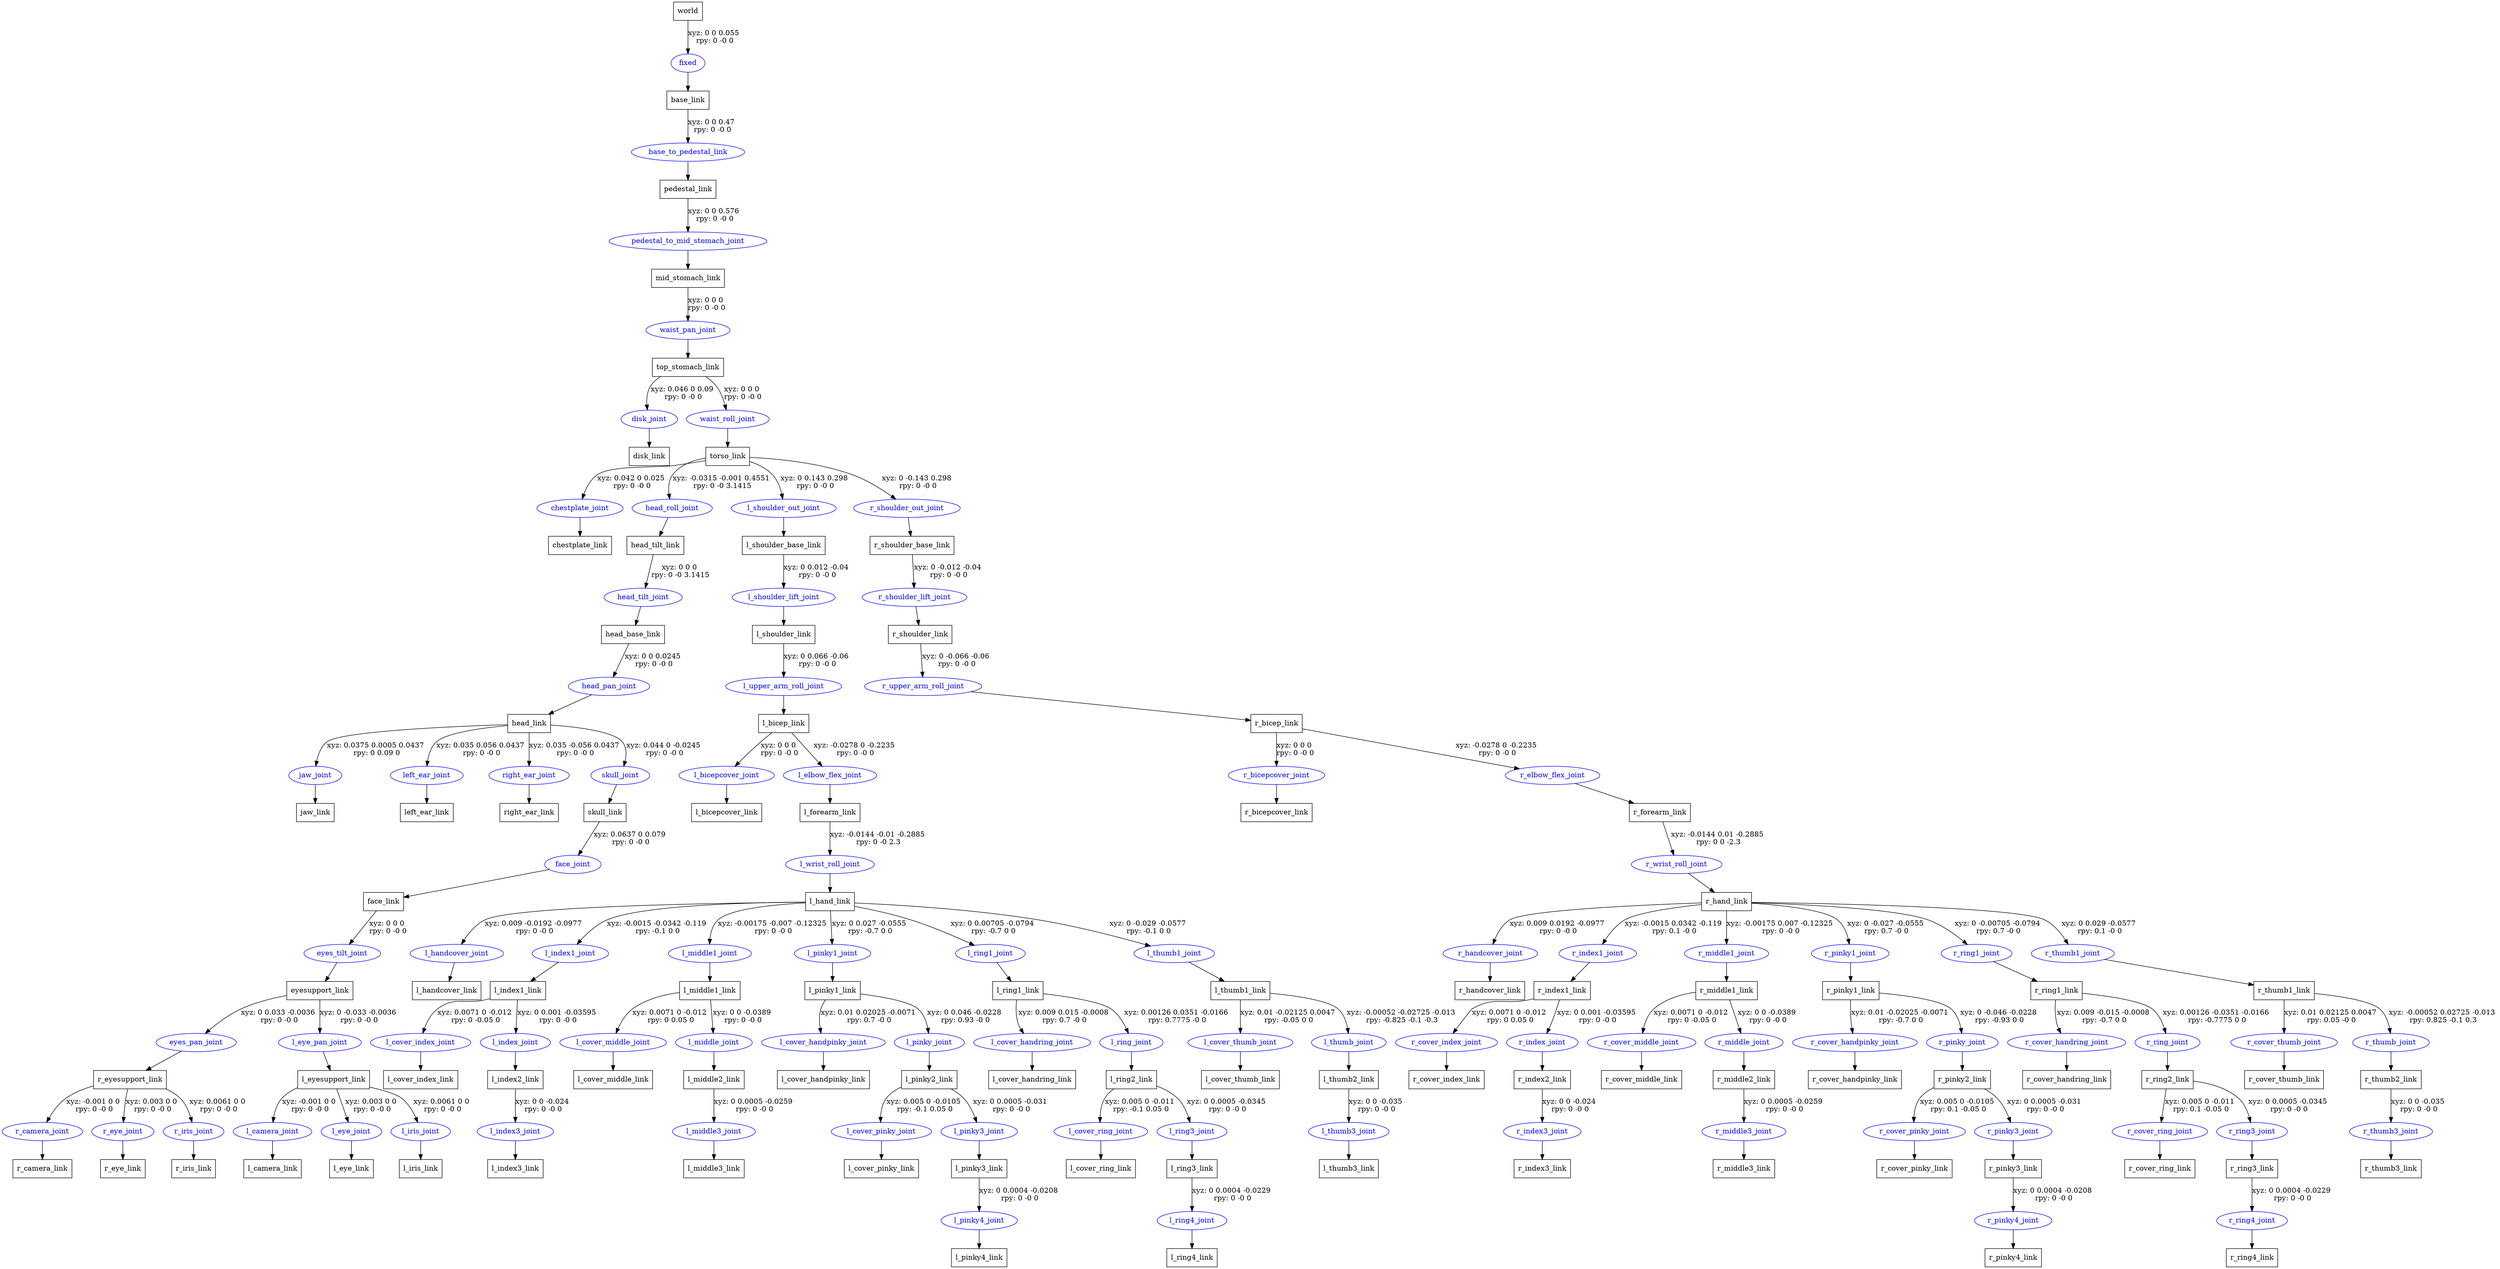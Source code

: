 digraph G {
node [shape=box];
"world" [label="world"];
"base_link" [label="base_link"];
"pedestal_link" [label="pedestal_link"];
"mid_stomach_link" [label="mid_stomach_link"];
"top_stomach_link" [label="top_stomach_link"];
"disk_link" [label="disk_link"];
"torso_link" [label="torso_link"];
"chestplate_link" [label="chestplate_link"];
"head_tilt_link" [label="head_tilt_link"];
"head_base_link" [label="head_base_link"];
"head_link" [label="head_link"];
"jaw_link" [label="jaw_link"];
"left_ear_link" [label="left_ear_link"];
"right_ear_link" [label="right_ear_link"];
"skull_link" [label="skull_link"];
"face_link" [label="face_link"];
"eyesupport_link" [label="eyesupport_link"];
"r_eyesupport_link" [label="r_eyesupport_link"];
"r_camera_link" [label="r_camera_link"];
"r_eye_link" [label="r_eye_link"];
"r_iris_link" [label="r_iris_link"];
"l_eyesupport_link" [label="l_eyesupport_link"];
"l_camera_link" [label="l_camera_link"];
"l_eye_link" [label="l_eye_link"];
"l_iris_link" [label="l_iris_link"];
"l_shoulder_base_link" [label="l_shoulder_base_link"];
"l_shoulder_link" [label="l_shoulder_link"];
"l_bicep_link" [label="l_bicep_link"];
"l_bicepcover_link" [label="l_bicepcover_link"];
"l_forearm_link" [label="l_forearm_link"];
"l_hand_link" [label="l_hand_link"];
"l_handcover_link" [label="l_handcover_link"];
"l_index1_link" [label="l_index1_link"];
"l_cover_index_link" [label="l_cover_index_link"];
"l_index2_link" [label="l_index2_link"];
"l_index3_link" [label="l_index3_link"];
"l_middle1_link" [label="l_middle1_link"];
"l_cover_middle_link" [label="l_cover_middle_link"];
"l_middle2_link" [label="l_middle2_link"];
"l_middle3_link" [label="l_middle3_link"];
"l_pinky1_link" [label="l_pinky1_link"];
"l_cover_handpinky_link" [label="l_cover_handpinky_link"];
"l_pinky2_link" [label="l_pinky2_link"];
"l_cover_pinky_link" [label="l_cover_pinky_link"];
"l_pinky3_link" [label="l_pinky3_link"];
"l_pinky4_link" [label="l_pinky4_link"];
"l_ring1_link" [label="l_ring1_link"];
"l_cover_handring_link" [label="l_cover_handring_link"];
"l_ring2_link" [label="l_ring2_link"];
"l_cover_ring_link" [label="l_cover_ring_link"];
"l_ring3_link" [label="l_ring3_link"];
"l_ring4_link" [label="l_ring4_link"];
"l_thumb1_link" [label="l_thumb1_link"];
"l_cover_thumb_link" [label="l_cover_thumb_link"];
"l_thumb2_link" [label="l_thumb2_link"];
"l_thumb3_link" [label="l_thumb3_link"];
"r_shoulder_base_link" [label="r_shoulder_base_link"];
"r_shoulder_link" [label="r_shoulder_link"];
"r_bicep_link" [label="r_bicep_link"];
"r_bicepcover_link" [label="r_bicepcover_link"];
"r_forearm_link" [label="r_forearm_link"];
"r_hand_link" [label="r_hand_link"];
"r_handcover_link" [label="r_handcover_link"];
"r_index1_link" [label="r_index1_link"];
"r_cover_index_link" [label="r_cover_index_link"];
"r_index2_link" [label="r_index2_link"];
"r_index3_link" [label="r_index3_link"];
"r_middle1_link" [label="r_middle1_link"];
"r_cover_middle_link" [label="r_cover_middle_link"];
"r_middle2_link" [label="r_middle2_link"];
"r_middle3_link" [label="r_middle3_link"];
"r_pinky1_link" [label="r_pinky1_link"];
"r_cover_handpinky_link" [label="r_cover_handpinky_link"];
"r_pinky2_link" [label="r_pinky2_link"];
"r_cover_pinky_link" [label="r_cover_pinky_link"];
"r_pinky3_link" [label="r_pinky3_link"];
"r_pinky4_link" [label="r_pinky4_link"];
"r_ring1_link" [label="r_ring1_link"];
"r_cover_handring_link" [label="r_cover_handring_link"];
"r_ring2_link" [label="r_ring2_link"];
"r_cover_ring_link" [label="r_cover_ring_link"];
"r_ring3_link" [label="r_ring3_link"];
"r_ring4_link" [label="r_ring4_link"];
"r_thumb1_link" [label="r_thumb1_link"];
"r_cover_thumb_link" [label="r_cover_thumb_link"];
"r_thumb2_link" [label="r_thumb2_link"];
"r_thumb3_link" [label="r_thumb3_link"];
node [shape=ellipse, color=blue, fontcolor=blue];
"world" -> "fixed" [label="xyz: 0 0 0.055 \nrpy: 0 -0 0"]
"fixed" -> "base_link"
"base_link" -> "base_to_pedestal_link" [label="xyz: 0 0 0.47 \nrpy: 0 -0 0"]
"base_to_pedestal_link" -> "pedestal_link"
"pedestal_link" -> "pedestal_to_mid_stomach_joint" [label="xyz: 0 0 0.576 \nrpy: 0 -0 0"]
"pedestal_to_mid_stomach_joint" -> "mid_stomach_link"
"mid_stomach_link" -> "waist_pan_joint" [label="xyz: 0 0 0 \nrpy: 0 -0 0"]
"waist_pan_joint" -> "top_stomach_link"
"top_stomach_link" -> "disk_joint" [label="xyz: 0.046 0 0.09 \nrpy: 0 -0 0"]
"disk_joint" -> "disk_link"
"top_stomach_link" -> "waist_roll_joint" [label="xyz: 0 0 0 \nrpy: 0 -0 0"]
"waist_roll_joint" -> "torso_link"
"torso_link" -> "chestplate_joint" [label="xyz: 0.042 0 0.025 \nrpy: 0 -0 0"]
"chestplate_joint" -> "chestplate_link"
"torso_link" -> "head_roll_joint" [label="xyz: -0.0315 -0.001 0.4551 \nrpy: 0 -0 3.1415"]
"head_roll_joint" -> "head_tilt_link"
"head_tilt_link" -> "head_tilt_joint" [label="xyz: 0 0 0 \nrpy: 0 -0 3.1415"]
"head_tilt_joint" -> "head_base_link"
"head_base_link" -> "head_pan_joint" [label="xyz: 0 0 0.0245 \nrpy: 0 -0 0"]
"head_pan_joint" -> "head_link"
"head_link" -> "jaw_joint" [label="xyz: 0.0375 0.0005 0.0437 \nrpy: 0 0.09 0"]
"jaw_joint" -> "jaw_link"
"head_link" -> "left_ear_joint" [label="xyz: 0.035 0.056 0.0437 \nrpy: 0 -0 0"]
"left_ear_joint" -> "left_ear_link"
"head_link" -> "right_ear_joint" [label="xyz: 0.035 -0.056 0.0437 \nrpy: 0 -0 0"]
"right_ear_joint" -> "right_ear_link"
"head_link" -> "skull_joint" [label="xyz: 0.044 0 -0.0245 \nrpy: 0 -0 0"]
"skull_joint" -> "skull_link"
"skull_link" -> "face_joint" [label="xyz: 0.0637 0 0.079 \nrpy: 0 -0 0"]
"face_joint" -> "face_link"
"face_link" -> "eyes_tilt_joint" [label="xyz: 0 0 0 \nrpy: 0 -0 0"]
"eyes_tilt_joint" -> "eyesupport_link"
"eyesupport_link" -> "eyes_pan_joint" [label="xyz: 0 0.033 -0.0036 \nrpy: 0 -0 0"]
"eyes_pan_joint" -> "r_eyesupport_link"
"r_eyesupport_link" -> "r_camera_joint" [label="xyz: -0.001 0 0 \nrpy: 0 -0 0"]
"r_camera_joint" -> "r_camera_link"
"r_eyesupport_link" -> "r_eye_joint" [label="xyz: 0.003 0 0 \nrpy: 0 -0 0"]
"r_eye_joint" -> "r_eye_link"
"r_eyesupport_link" -> "r_iris_joint" [label="xyz: 0.0061 0 0 \nrpy: 0 -0 0"]
"r_iris_joint" -> "r_iris_link"
"eyesupport_link" -> "l_eye_pan_joint" [label="xyz: 0 -0.033 -0.0036 \nrpy: 0 -0 0"]
"l_eye_pan_joint" -> "l_eyesupport_link"
"l_eyesupport_link" -> "l_camera_joint" [label="xyz: -0.001 0 0 \nrpy: 0 -0 0"]
"l_camera_joint" -> "l_camera_link"
"l_eyesupport_link" -> "l_eye_joint" [label="xyz: 0.003 0 0 \nrpy: 0 -0 0"]
"l_eye_joint" -> "l_eye_link"
"l_eyesupport_link" -> "l_iris_joint" [label="xyz: 0.0061 0 0 \nrpy: 0 -0 0"]
"l_iris_joint" -> "l_iris_link"
"torso_link" -> "l_shoulder_out_joint" [label="xyz: 0 0.143 0.298 \nrpy: 0 -0 0"]
"l_shoulder_out_joint" -> "l_shoulder_base_link"
"l_shoulder_base_link" -> "l_shoulder_lift_joint" [label="xyz: 0 0.012 -0.04 \nrpy: 0 -0 0"]
"l_shoulder_lift_joint" -> "l_shoulder_link"
"l_shoulder_link" -> "l_upper_arm_roll_joint" [label="xyz: 0 0.066 -0.06 \nrpy: 0 -0 0"]
"l_upper_arm_roll_joint" -> "l_bicep_link"
"l_bicep_link" -> "l_bicepcover_joint" [label="xyz: 0 0 0 \nrpy: 0 -0 0"]
"l_bicepcover_joint" -> "l_bicepcover_link"
"l_bicep_link" -> "l_elbow_flex_joint" [label="xyz: -0.0278 0 -0.2235 \nrpy: 0 -0 0"]
"l_elbow_flex_joint" -> "l_forearm_link"
"l_forearm_link" -> "l_wrist_roll_joint" [label="xyz: -0.0144 -0.01 -0.2885 \nrpy: 0 -0 2.3"]
"l_wrist_roll_joint" -> "l_hand_link"
"l_hand_link" -> "l_handcover_joint" [label="xyz: 0.009 -0.0192 -0.0977 \nrpy: 0 -0 0"]
"l_handcover_joint" -> "l_handcover_link"
"l_hand_link" -> "l_index1_joint" [label="xyz: -0.0015 -0.0342 -0.119 \nrpy: -0.1 0 0"]
"l_index1_joint" -> "l_index1_link"
"l_index1_link" -> "l_cover_index_joint" [label="xyz: 0.0071 0 -0.012 \nrpy: 0 -0.05 0"]
"l_cover_index_joint" -> "l_cover_index_link"
"l_index1_link" -> "l_index_joint" [label="xyz: 0 0.001 -0.03595 \nrpy: 0 -0 0"]
"l_index_joint" -> "l_index2_link"
"l_index2_link" -> "l_index3_joint" [label="xyz: 0 0 -0.024 \nrpy: 0 -0 0"]
"l_index3_joint" -> "l_index3_link"
"l_hand_link" -> "l_middle1_joint" [label="xyz: -0.00175 -0.007 -0.12325 \nrpy: 0 -0 0"]
"l_middle1_joint" -> "l_middle1_link"
"l_middle1_link" -> "l_cover_middle_joint" [label="xyz: 0.0071 0 -0.012 \nrpy: 0 0.05 0"]
"l_cover_middle_joint" -> "l_cover_middle_link"
"l_middle1_link" -> "l_middle_joint" [label="xyz: 0 0 -0.0389 \nrpy: 0 -0 0"]
"l_middle_joint" -> "l_middle2_link"
"l_middle2_link" -> "l_middle3_joint" [label="xyz: 0 0.0005 -0.0259 \nrpy: 0 -0 0"]
"l_middle3_joint" -> "l_middle3_link"
"l_hand_link" -> "l_pinky1_joint" [label="xyz: 0 0.027 -0.0555 \nrpy: -0.7 0 0"]
"l_pinky1_joint" -> "l_pinky1_link"
"l_pinky1_link" -> "l_cover_handpinky_joint" [label="xyz: 0.01 0.02025 -0.0071 \nrpy: 0.7 -0 0"]
"l_cover_handpinky_joint" -> "l_cover_handpinky_link"
"l_pinky1_link" -> "l_pinky_joint" [label="xyz: 0 0.046 -0.0228 \nrpy: 0.93 -0 0"]
"l_pinky_joint" -> "l_pinky2_link"
"l_pinky2_link" -> "l_cover_pinky_joint" [label="xyz: 0.005 0 -0.0105 \nrpy: -0.1 0.05 0"]
"l_cover_pinky_joint" -> "l_cover_pinky_link"
"l_pinky2_link" -> "l_pinky3_joint" [label="xyz: 0 0.0005 -0.031 \nrpy: 0 -0 0"]
"l_pinky3_joint" -> "l_pinky3_link"
"l_pinky3_link" -> "l_pinky4_joint" [label="xyz: 0 0.0004 -0.0208 \nrpy: 0 -0 0"]
"l_pinky4_joint" -> "l_pinky4_link"
"l_hand_link" -> "l_ring1_joint" [label="xyz: 0 0.00705 -0.0794 \nrpy: -0.7 0 0"]
"l_ring1_joint" -> "l_ring1_link"
"l_ring1_link" -> "l_cover_handring_joint" [label="xyz: 0.009 0.015 -0.0008 \nrpy: 0.7 -0 0"]
"l_cover_handring_joint" -> "l_cover_handring_link"
"l_ring1_link" -> "l_ring_joint" [label="xyz: 0.00126 0.0351 -0.0166 \nrpy: 0.7775 -0 0"]
"l_ring_joint" -> "l_ring2_link"
"l_ring2_link" -> "l_cover_ring_joint" [label="xyz: 0.005 0 -0.011 \nrpy: -0.1 0.05 0"]
"l_cover_ring_joint" -> "l_cover_ring_link"
"l_ring2_link" -> "l_ring3_joint" [label="xyz: 0 0.0005 -0.0345 \nrpy: 0 -0 0"]
"l_ring3_joint" -> "l_ring3_link"
"l_ring3_link" -> "l_ring4_joint" [label="xyz: 0 0.0004 -0.0229 \nrpy: 0 -0 0"]
"l_ring4_joint" -> "l_ring4_link"
"l_hand_link" -> "l_thumb1_joint" [label="xyz: 0 -0.029 -0.0577 \nrpy: -0.1 0 0"]
"l_thumb1_joint" -> "l_thumb1_link"
"l_thumb1_link" -> "l_cover_thumb_joint" [label="xyz: 0.01 -0.02125 0.0047 \nrpy: -0.05 0 0"]
"l_cover_thumb_joint" -> "l_cover_thumb_link"
"l_thumb1_link" -> "l_thumb_joint" [label="xyz: -0.00052 -0.02725 -0.013 \nrpy: -0.825 -0.1 -0.3"]
"l_thumb_joint" -> "l_thumb2_link"
"l_thumb2_link" -> "l_thumb3_joint" [label="xyz: 0 0 -0.035 \nrpy: 0 -0 0"]
"l_thumb3_joint" -> "l_thumb3_link"
"torso_link" -> "r_shoulder_out_joint" [label="xyz: 0 -0.143 0.298 \nrpy: 0 -0 0"]
"r_shoulder_out_joint" -> "r_shoulder_base_link"
"r_shoulder_base_link" -> "r_shoulder_lift_joint" [label="xyz: 0 -0.012 -0.04 \nrpy: 0 -0 0"]
"r_shoulder_lift_joint" -> "r_shoulder_link"
"r_shoulder_link" -> "r_upper_arm_roll_joint" [label="xyz: 0 -0.066 -0.06 \nrpy: 0 -0 0"]
"r_upper_arm_roll_joint" -> "r_bicep_link"
"r_bicep_link" -> "r_bicepcover_joint" [label="xyz: 0 0 0 \nrpy: 0 -0 0"]
"r_bicepcover_joint" -> "r_bicepcover_link"
"r_bicep_link" -> "r_elbow_flex_joint" [label="xyz: -0.0278 0 -0.2235 \nrpy: 0 -0 0"]
"r_elbow_flex_joint" -> "r_forearm_link"
"r_forearm_link" -> "r_wrist_roll_joint" [label="xyz: -0.0144 0.01 -0.2885 \nrpy: 0 0 -2.3"]
"r_wrist_roll_joint" -> "r_hand_link"
"r_hand_link" -> "r_handcover_joint" [label="xyz: 0.009 0.0192 -0.0977 \nrpy: 0 -0 0"]
"r_handcover_joint" -> "r_handcover_link"
"r_hand_link" -> "r_index1_joint" [label="xyz: -0.0015 0.0342 -0.119 \nrpy: 0.1 -0 0"]
"r_index1_joint" -> "r_index1_link"
"r_index1_link" -> "r_cover_index_joint" [label="xyz: 0.0071 0 -0.012 \nrpy: 0 0.05 0"]
"r_cover_index_joint" -> "r_cover_index_link"
"r_index1_link" -> "r_index_joint" [label="xyz: 0 0.001 -0.03595 \nrpy: 0 -0 0"]
"r_index_joint" -> "r_index2_link"
"r_index2_link" -> "r_index3_joint" [label="xyz: 0 0 -0.024 \nrpy: 0 -0 0"]
"r_index3_joint" -> "r_index3_link"
"r_hand_link" -> "r_middle1_joint" [label="xyz: -0.00175 0.007 -0.12325 \nrpy: 0 -0 0"]
"r_middle1_joint" -> "r_middle1_link"
"r_middle1_link" -> "r_cover_middle_joint" [label="xyz: 0.0071 0 -0.012 \nrpy: 0 -0.05 0"]
"r_cover_middle_joint" -> "r_cover_middle_link"
"r_middle1_link" -> "r_middle_joint" [label="xyz: 0 0 -0.0389 \nrpy: 0 -0 0"]
"r_middle_joint" -> "r_middle2_link"
"r_middle2_link" -> "r_middle3_joint" [label="xyz: 0 0.0005 -0.0259 \nrpy: 0 -0 0"]
"r_middle3_joint" -> "r_middle3_link"
"r_hand_link" -> "r_pinky1_joint" [label="xyz: 0 -0.027 -0.0555 \nrpy: 0.7 -0 0"]
"r_pinky1_joint" -> "r_pinky1_link"
"r_pinky1_link" -> "r_cover_handpinky_joint" [label="xyz: 0.01 -0.02025 -0.0071 \nrpy: -0.7 0 0"]
"r_cover_handpinky_joint" -> "r_cover_handpinky_link"
"r_pinky1_link" -> "r_pinky_joint" [label="xyz: 0 -0.046 -0.0228 \nrpy: -0.93 0 0"]
"r_pinky_joint" -> "r_pinky2_link"
"r_pinky2_link" -> "r_cover_pinky_joint" [label="xyz: 0.005 0 -0.0105 \nrpy: 0.1 -0.05 0"]
"r_cover_pinky_joint" -> "r_cover_pinky_link"
"r_pinky2_link" -> "r_pinky3_joint" [label="xyz: 0 0.0005 -0.031 \nrpy: 0 -0 0"]
"r_pinky3_joint" -> "r_pinky3_link"
"r_pinky3_link" -> "r_pinky4_joint" [label="xyz: 0 0.0004 -0.0208 \nrpy: 0 -0 0"]
"r_pinky4_joint" -> "r_pinky4_link"
"r_hand_link" -> "r_ring1_joint" [label="xyz: 0 -0.00705 -0.0794 \nrpy: 0.7 -0 0"]
"r_ring1_joint" -> "r_ring1_link"
"r_ring1_link" -> "r_cover_handring_joint" [label="xyz: 0.009 -0.015 -0.0008 \nrpy: -0.7 0 0"]
"r_cover_handring_joint" -> "r_cover_handring_link"
"r_ring1_link" -> "r_ring_joint" [label="xyz: 0.00126 -0.0351 -0.0166 \nrpy: -0.7775 0 0"]
"r_ring_joint" -> "r_ring2_link"
"r_ring2_link" -> "r_cover_ring_joint" [label="xyz: 0.005 0 -0.011 \nrpy: 0.1 -0.05 0"]
"r_cover_ring_joint" -> "r_cover_ring_link"
"r_ring2_link" -> "r_ring3_joint" [label="xyz: 0 0.0005 -0.0345 \nrpy: 0 -0 0"]
"r_ring3_joint" -> "r_ring3_link"
"r_ring3_link" -> "r_ring4_joint" [label="xyz: 0 0.0004 -0.0229 \nrpy: 0 -0 0"]
"r_ring4_joint" -> "r_ring4_link"
"r_hand_link" -> "r_thumb1_joint" [label="xyz: 0 0.029 -0.0577 \nrpy: 0.1 -0 0"]
"r_thumb1_joint" -> "r_thumb1_link"
"r_thumb1_link" -> "r_cover_thumb_joint" [label="xyz: 0.01 0.02125 0.0047 \nrpy: 0.05 -0 0"]
"r_cover_thumb_joint" -> "r_cover_thumb_link"
"r_thumb1_link" -> "r_thumb_joint" [label="xyz: -0.00052 0.02725 -0.013 \nrpy: 0.825 -0.1 0.3"]
"r_thumb_joint" -> "r_thumb2_link"
"r_thumb2_link" -> "r_thumb3_joint" [label="xyz: 0 0 -0.035 \nrpy: 0 -0 0"]
"r_thumb3_joint" -> "r_thumb3_link"
}
